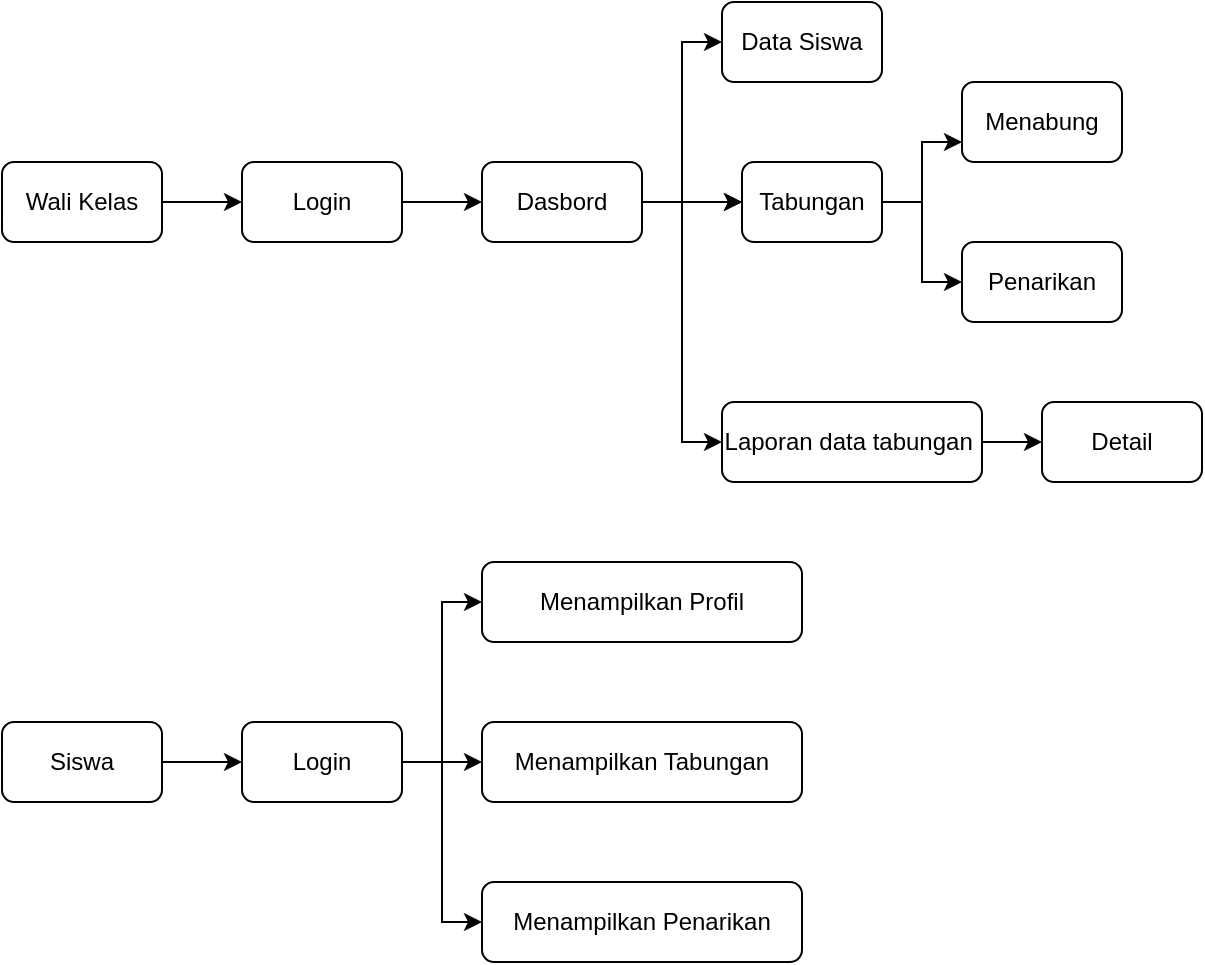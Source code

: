 <mxfile version="24.7.7">
  <diagram name="Page-1" id="yfJnBJ6UTD-bUqDYLVpG">
    <mxGraphModel dx="880" dy="460" grid="1" gridSize="10" guides="1" tooltips="1" connect="1" arrows="1" fold="1" page="1" pageScale="1" pageWidth="850" pageHeight="1100" math="0" shadow="0">
      <root>
        <mxCell id="0" />
        <mxCell id="1" parent="0" />
        <mxCell id="olkhWMaWlTaXKXJD4mxS-3" value="" style="edgeStyle=orthogonalEdgeStyle;rounded=0;orthogonalLoop=1;jettySize=auto;html=1;" edge="1" parent="1" source="olkhWMaWlTaXKXJD4mxS-1" target="olkhWMaWlTaXKXJD4mxS-2">
          <mxGeometry relative="1" as="geometry" />
        </mxCell>
        <mxCell id="olkhWMaWlTaXKXJD4mxS-1" value="Wali Kelas" style="rounded=1;whiteSpace=wrap;html=1;" vertex="1" parent="1">
          <mxGeometry x="40" y="120" width="80" height="40" as="geometry" />
        </mxCell>
        <mxCell id="olkhWMaWlTaXKXJD4mxS-5" value="" style="edgeStyle=orthogonalEdgeStyle;rounded=0;orthogonalLoop=1;jettySize=auto;html=1;" edge="1" parent="1" source="olkhWMaWlTaXKXJD4mxS-2" target="olkhWMaWlTaXKXJD4mxS-4">
          <mxGeometry relative="1" as="geometry" />
        </mxCell>
        <mxCell id="olkhWMaWlTaXKXJD4mxS-2" value="Login" style="whiteSpace=wrap;html=1;rounded=1;" vertex="1" parent="1">
          <mxGeometry x="160" y="120" width="80" height="40" as="geometry" />
        </mxCell>
        <mxCell id="olkhWMaWlTaXKXJD4mxS-7" value="" style="edgeStyle=orthogonalEdgeStyle;rounded=0;orthogonalLoop=1;jettySize=auto;html=1;entryX=0;entryY=0.5;entryDx=0;entryDy=0;" edge="1" parent="1" source="olkhWMaWlTaXKXJD4mxS-4" target="olkhWMaWlTaXKXJD4mxS-8">
          <mxGeometry relative="1" as="geometry" />
        </mxCell>
        <mxCell id="olkhWMaWlTaXKXJD4mxS-9" value="" style="edgeStyle=orthogonalEdgeStyle;rounded=0;orthogonalLoop=1;jettySize=auto;html=1;entryX=0;entryY=0.5;entryDx=0;entryDy=0;" edge="1" parent="1" source="olkhWMaWlTaXKXJD4mxS-4" target="olkhWMaWlTaXKXJD4mxS-6">
          <mxGeometry relative="1" as="geometry" />
        </mxCell>
        <mxCell id="olkhWMaWlTaXKXJD4mxS-21" value="" style="edgeStyle=orthogonalEdgeStyle;rounded=0;orthogonalLoop=1;jettySize=auto;html=1;" edge="1" parent="1" source="olkhWMaWlTaXKXJD4mxS-4" target="olkhWMaWlTaXKXJD4mxS-8">
          <mxGeometry relative="1" as="geometry" />
        </mxCell>
        <mxCell id="olkhWMaWlTaXKXJD4mxS-23" value="" style="edgeStyle=orthogonalEdgeStyle;rounded=0;orthogonalLoop=1;jettySize=auto;html=1;exitX=1;exitY=0.5;exitDx=0;exitDy=0;" edge="1" parent="1" source="olkhWMaWlTaXKXJD4mxS-4" target="olkhWMaWlTaXKXJD4mxS-22">
          <mxGeometry relative="1" as="geometry">
            <mxPoint x="350" y="140" as="sourcePoint" />
            <mxPoint x="440" y="200" as="targetPoint" />
            <Array as="points">
              <mxPoint x="380" y="140" />
              <mxPoint x="380" y="260" />
            </Array>
          </mxGeometry>
        </mxCell>
        <mxCell id="olkhWMaWlTaXKXJD4mxS-4" value="Dasbord" style="whiteSpace=wrap;html=1;rounded=1;" vertex="1" parent="1">
          <mxGeometry x="280" y="120" width="80" height="40" as="geometry" />
        </mxCell>
        <mxCell id="olkhWMaWlTaXKXJD4mxS-6" value="Data Siswa" style="whiteSpace=wrap;html=1;rounded=1;" vertex="1" parent="1">
          <mxGeometry x="400" y="40" width="80" height="40" as="geometry" />
        </mxCell>
        <mxCell id="olkhWMaWlTaXKXJD4mxS-16" value="" style="edgeStyle=orthogonalEdgeStyle;rounded=0;orthogonalLoop=1;jettySize=auto;html=1;entryX=0;entryY=0.75;entryDx=0;entryDy=0;" edge="1" parent="1" source="olkhWMaWlTaXKXJD4mxS-8" target="olkhWMaWlTaXKXJD4mxS-10">
          <mxGeometry relative="1" as="geometry" />
        </mxCell>
        <mxCell id="olkhWMaWlTaXKXJD4mxS-18" value="" style="edgeStyle=orthogonalEdgeStyle;rounded=0;orthogonalLoop=1;jettySize=auto;html=1;" edge="1" parent="1" source="olkhWMaWlTaXKXJD4mxS-8" target="olkhWMaWlTaXKXJD4mxS-17">
          <mxGeometry relative="1" as="geometry" />
        </mxCell>
        <mxCell id="olkhWMaWlTaXKXJD4mxS-8" value="Tabungan" style="whiteSpace=wrap;html=1;rounded=1;" vertex="1" parent="1">
          <mxGeometry x="410" y="120" width="70" height="40" as="geometry" />
        </mxCell>
        <mxCell id="olkhWMaWlTaXKXJD4mxS-10" value="Menabung" style="whiteSpace=wrap;html=1;rounded=1;" vertex="1" parent="1">
          <mxGeometry x="520" y="80" width="80" height="40" as="geometry" />
        </mxCell>
        <mxCell id="olkhWMaWlTaXKXJD4mxS-17" value="Penarikan" style="whiteSpace=wrap;html=1;rounded=1;" vertex="1" parent="1">
          <mxGeometry x="520" y="160" width="80" height="40" as="geometry" />
        </mxCell>
        <mxCell id="olkhWMaWlTaXKXJD4mxS-27" value="" style="edgeStyle=orthogonalEdgeStyle;rounded=0;orthogonalLoop=1;jettySize=auto;html=1;" edge="1" parent="1" source="olkhWMaWlTaXKXJD4mxS-22" target="olkhWMaWlTaXKXJD4mxS-26">
          <mxGeometry relative="1" as="geometry" />
        </mxCell>
        <mxCell id="olkhWMaWlTaXKXJD4mxS-22" value="Laporan data tabungan&amp;nbsp;" style="whiteSpace=wrap;html=1;rounded=1;" vertex="1" parent="1">
          <mxGeometry x="400" y="240" width="130" height="40" as="geometry" />
        </mxCell>
        <mxCell id="olkhWMaWlTaXKXJD4mxS-26" value="Detail" style="whiteSpace=wrap;html=1;rounded=1;" vertex="1" parent="1">
          <mxGeometry x="560" y="240" width="80" height="40" as="geometry" />
        </mxCell>
        <mxCell id="olkhWMaWlTaXKXJD4mxS-31" value="" style="edgeStyle=orthogonalEdgeStyle;rounded=0;orthogonalLoop=1;jettySize=auto;html=1;" edge="1" parent="1" source="olkhWMaWlTaXKXJD4mxS-29" target="olkhWMaWlTaXKXJD4mxS-30">
          <mxGeometry relative="1" as="geometry" />
        </mxCell>
        <mxCell id="olkhWMaWlTaXKXJD4mxS-29" value="Siswa" style="rounded=1;whiteSpace=wrap;html=1;" vertex="1" parent="1">
          <mxGeometry x="40" y="400" width="80" height="40" as="geometry" />
        </mxCell>
        <mxCell id="olkhWMaWlTaXKXJD4mxS-33" value="" style="edgeStyle=orthogonalEdgeStyle;rounded=0;orthogonalLoop=1;jettySize=auto;html=1;entryX=0;entryY=0.5;entryDx=0;entryDy=0;" edge="1" parent="1" source="olkhWMaWlTaXKXJD4mxS-30" target="olkhWMaWlTaXKXJD4mxS-32">
          <mxGeometry relative="1" as="geometry" />
        </mxCell>
        <mxCell id="olkhWMaWlTaXKXJD4mxS-35" value="" style="edgeStyle=orthogonalEdgeStyle;rounded=0;orthogonalLoop=1;jettySize=auto;html=1;entryX=0;entryY=0.5;entryDx=0;entryDy=0;" edge="1" parent="1" source="olkhWMaWlTaXKXJD4mxS-30" target="olkhWMaWlTaXKXJD4mxS-34">
          <mxGeometry relative="1" as="geometry" />
        </mxCell>
        <mxCell id="olkhWMaWlTaXKXJD4mxS-37" value="" style="edgeStyle=orthogonalEdgeStyle;rounded=0;orthogonalLoop=1;jettySize=auto;html=1;entryX=0;entryY=0.5;entryDx=0;entryDy=0;" edge="1" parent="1" source="olkhWMaWlTaXKXJD4mxS-30" target="olkhWMaWlTaXKXJD4mxS-36">
          <mxGeometry relative="1" as="geometry" />
        </mxCell>
        <mxCell id="olkhWMaWlTaXKXJD4mxS-30" value="Login" style="whiteSpace=wrap;html=1;rounded=1;" vertex="1" parent="1">
          <mxGeometry x="160" y="400" width="80" height="40" as="geometry" />
        </mxCell>
        <mxCell id="olkhWMaWlTaXKXJD4mxS-32" value="Menampilkan Profil" style="whiteSpace=wrap;html=1;rounded=1;" vertex="1" parent="1">
          <mxGeometry x="280" y="320" width="160" height="40" as="geometry" />
        </mxCell>
        <mxCell id="olkhWMaWlTaXKXJD4mxS-34" value="Menampilkan Tabungan" style="whiteSpace=wrap;html=1;rounded=1;" vertex="1" parent="1">
          <mxGeometry x="280" y="400" width="160" height="40" as="geometry" />
        </mxCell>
        <mxCell id="olkhWMaWlTaXKXJD4mxS-36" value="Menampilkan Penarikan" style="whiteSpace=wrap;html=1;rounded=1;" vertex="1" parent="1">
          <mxGeometry x="280" y="480" width="160" height="40" as="geometry" />
        </mxCell>
      </root>
    </mxGraphModel>
  </diagram>
</mxfile>
